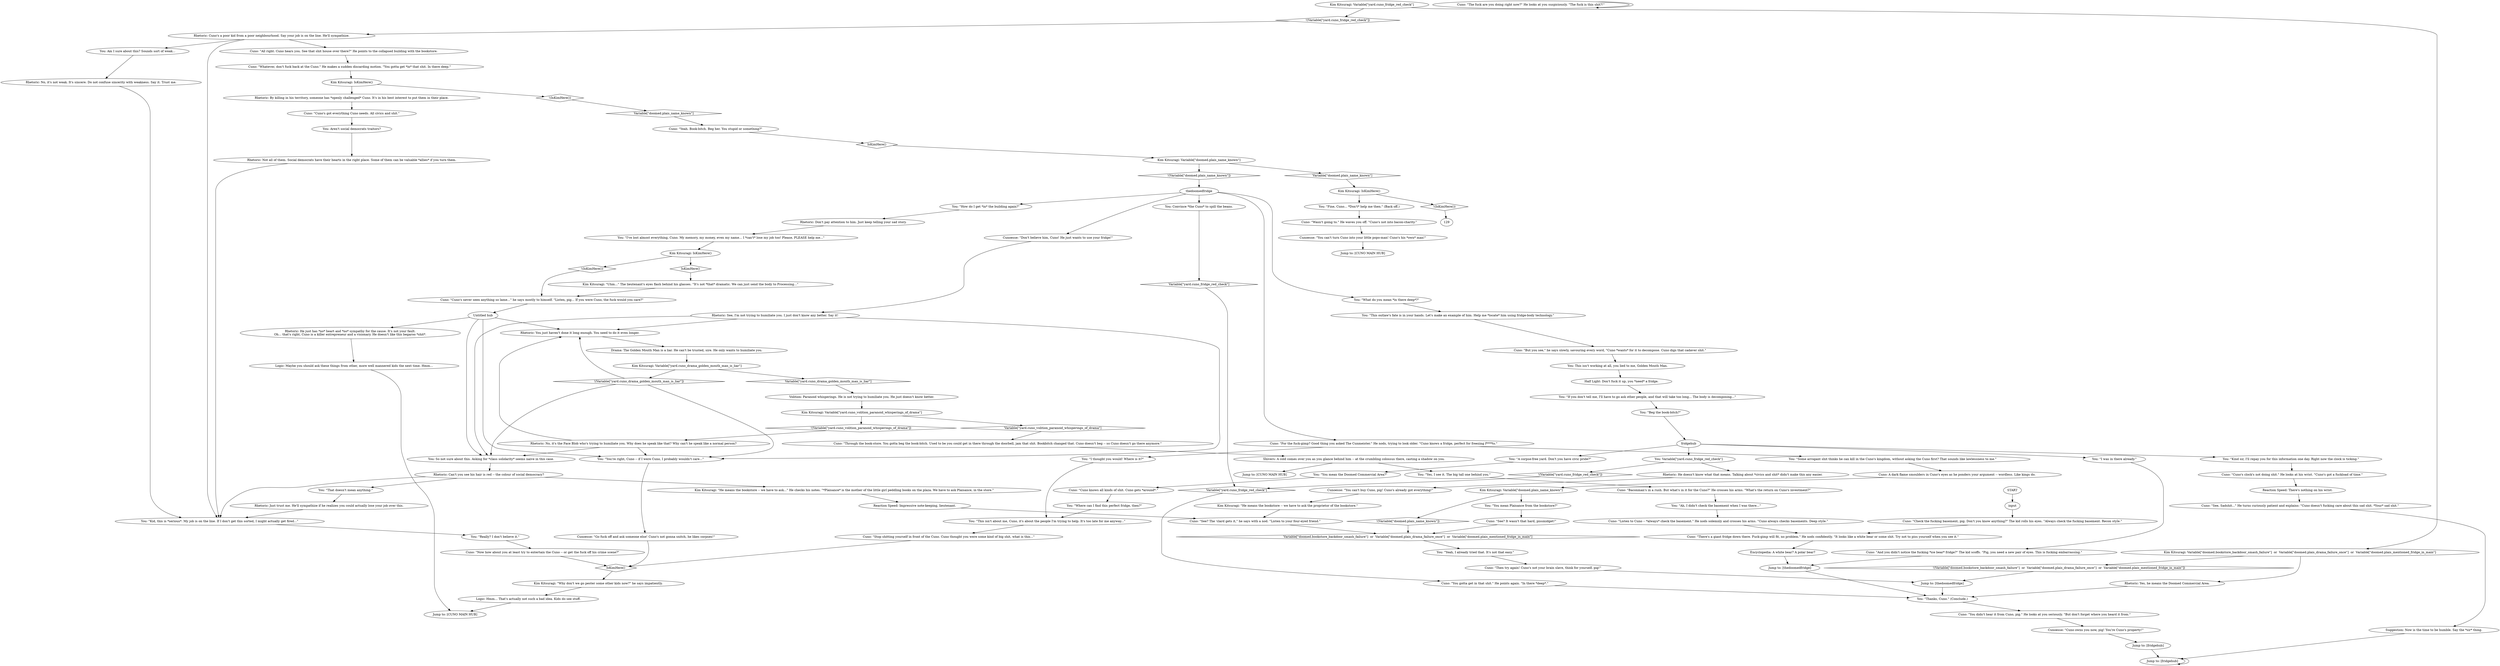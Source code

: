 # YARD / CUNO FRIDGE
# Ask if Cuno knows a place you could stash the dead body.
# ==================================================
digraph G {
	  0 [label="START"];
	  1 [label="input"];
	  2 [label="You: \"Yes, I see it. The big tall one behind you.\""];
	  3 [label="You: \"I've lost almost everything, Cuno. My memory, my money, even my name... I *can't* lose my job too! Please, PLEASE help me...\""];
	  4 [label="You: \"I thought you would! Where is it?\""];
	  5 [label="You: \"You're right, Cuno -- if I were Cuno, I probably wouldn't care...\""];
	  6 [label="Kim Kitsuragi: Variable[\"yard.cuno_volition_paranoid_whisperings_of_drama\"]"];
	  7 [label="Variable[\"yard.cuno_volition_paranoid_whisperings_of_drama\"]", shape=diamond];
	  8 [label="!(Variable[\"yard.cuno_volition_paranoid_whisperings_of_drama\"])", shape=diamond];
	  9 [label="Kim Kitsuragi: Variable[\"doomed.plais_name_known\"]"];
	  10 [label="Variable[\"doomed.plais_name_known\"]", shape=diamond];
	  11 [label="!(Variable[\"doomed.plais_name_known\"])", shape=diamond];
	  12 [label="Cuno: \"Cuno's clock's not doing shit.\" He looks at his wrist. \"Cuno's got a fuckload of time.\""];
	  13 [label="Kim Kitsuragi: \"Uhm...\" The lieutenant's eyes flash behind his glasses. \"It's not *that* dramatic. We can just send the body to Processing...\""];
	  14 [label="Cuno: \"Wasn't going to.\" He waves you off. \"Cuno's not into bacon-charity.\""];
	  15 [label="Cunoesse: \"You can't buy Cuno, pig! Cuno's already got everything!\""];
	  16 [label="Jump to: [CUNO MAIN HUB]"];
	  17 [label="Rhetoric: Can't you see his hair is red -- the colour of social democracy?"];
	  18 [label="Cuno: \"Then try again! Cuno's not your brain slave, think for yourself, pig!\""];
	  19 [label="Jump to: [thedoomedfridge]"];
	  20 [label="Logic: Maybe you should ask these things from other, more well mannered kids the next time. Hmm..."];
	  21 [label="Cuno: A dark flame smoulders in Cuno's eyes as he ponders your argument -- wordless. Like kings do."];
	  22 [label="Drama: The Golden Mouth Man is a liar. He can't be trusted, sire. He only wants to humiliate you."];
	  23 [label="You: \"Yeah, I already tried that. It's not that easy.\""];
	  24 [label="Cuno: \"And you didn't notice the fucking *ice bear* fridge?\" The kid scoffs. \"Pig, you need a new pair of eyes. This is fucking embarrassing.\""];
	  25 [label="Cuno: \"Listen to Cuno -- *always* check the basement.\" He nods solemnly and crosses his arms. \"Cuno always checks basements. Deep style.\""];
	  26 [label="Rhetoric: Cuno's a poor kid from a poor neighbourhood. Say your job is on the line. He'll sympathize."];
	  27 [label="Cunoesse: \"Cuno owns you now, pig! You're Cuno's property!\""];
	  28 [label="Rhetoric: No, it's not weak. It's sincere. Do not confuse sincerity with weakness. Say it. Trust me."];
	  29 [label="Jump to: [thedoomedfridge]"];
	  30 [label="Untitled hub"];
	  31 [label="Encyclopedia: A white bear? A polar bear?"];
	  32 [label="Rhetoric: Just trust me. He'll sympathize if he realizes you could actually lose your job over this."];
	  33 [label="Cuno: \"There's a giant fridge down there. Fuck-gimp will fit, no problem.\" He nods confidently. \"It looks like a white bear or some shit. Try not to piss yourself when you see it.\""];
	  34 [label="You: \"A corpse-free yard. Don't you have civic pride?\""];
	  35 [label="You: Am I sure about this? Sounds sort of weak..."];
	  36 [label="You: \"Where can I find this perfect fridge, then?\""];
	  37 [label="You: \"Kind sir, I'll repay you for this information one day. Right now the clock is ticking.\""];
	  38 [label="Jump to: [CUNO MAIN HUB]"];
	  39 [label="You: \"What do you mean *in there deep*?\""];
	  40 [label="Cunoesse: \"You can't turn Cuno into your little popo-man! Cuno's his *own* man!\""];
	  41 [label="Reaction Speed: There's nothing on his wrist."];
	  42 [label="Kim Kitsuragi: \"Why don't we go pester some other kids now?\" he says impatiently."];
	  43 [label="Cuno: \"You didn't hear it from Cuno, pig.\" He looks at you seriously. \"But don't forget where you heard it from.\""];
	  44 [label="You: \"Kid, this is *serious*. My job is on the line. If I don't get this sorted, I might actually get fired...\""];
	  45 [label="Rhetoric: No, it's the Face Blob who's trying to humiliate you. Why does he speak like that? Why can't he speak like a normal person?"];
	  46 [label="You: \"How do I get *in* the building again?\""];
	  47 [label="Cuno: \"See? The 'clard gets it,\" he says with a nod. \"Listen to your four-eyed friend.\""];
	  48 [label="Logic: Hmm... That's actually not such a bad idea. Kids do see stuff."];
	  49 [label="Reaction Speed: Impressive note-keeping, lieutenant."];
	  50 [label="You: \"That doesn't mean anything.\""];
	  51 [label="Kim Kitsuragi: IsKimHere()"];
	  52 [label="IsKimHere()", shape=diamond];
	  53 [label="!(IsKimHere())", shape=diamond];
	  54 [label="Cuno: \"Cuno's never seen anything so lame...\" he says mostly to himself. \"Listen, pig... If you were Cuno, the fuck would you care?\""];
	  55 [label="Cuno: \"Stop shitting yourself in front of the Cuno. Cuno thought you were some kind of big shit, what is this...\""];
	  56 [label="Rhetoric: Not all of them. Social democrats have their hearts in the right place. Some of them can be valuable *allies* if you turn them."];
	  57 [label="Kim Kitsuragi: Variable[\"yard.cuno_drama_golden_mouth_man_is_liar\"]"];
	  58 [label="Variable[\"yard.cuno_drama_golden_mouth_man_is_liar\"]", shape=diamond];
	  59 [label="!(Variable[\"yard.cuno_drama_golden_mouth_man_is_liar\"])", shape=diamond];
	  60 [label="Volition: Paranoid whisperings. He is not trying to humiliate you. He just doesn't know better."];
	  61 [label="Cuno: \"See? It wasn't that hard, pissmidget!\""];
	  62 [label="Kim Kitsuragi: Variable[\"yard.cuno_fridge_red_check\"]"];
	  63 [label="Variable[\"yard.cuno_fridge_red_check\"]", shape=diamond];
	  64 [label="!(Variable[\"yard.cuno_fridge_red_check\"])", shape=diamond];
	  65 [label="Kim Kitsuragi: Variable[\"doomed.bookstore_backdoor_smash_failure\"]  or  Variable[\"doomed.plais_drama_failure_once\"]  or  Variable[\"doomed.plais_mentioned_fridge_in_main\"]"];
	  66 [label="Variable[\"doomed.bookstore_backdoor_smash_failure\"]  or  Variable[\"doomed.plais_drama_failure_once\"]  or  Variable[\"doomed.plais_mentioned_fridge_in_main\"]", shape=diamond];
	  67 [label="!(Variable[\"doomed.bookstore_backdoor_smash_failure\"]  or  Variable[\"doomed.plais_drama_failure_once\"]  or  Variable[\"doomed.plais_mentioned_fridge_in_main\"])", shape=diamond];
	  68 [label="Rhetoric: Yes, he means the Doomed Commercial Area."];
	  69 [label="Kim Kitsuragi: IsKimHere()"];
	  70 [label="IsKimHere()", shape=diamond];
	  71 [label="!(IsKimHere())", shape=diamond];
	  72 [label="Rhetoric: By killing in his territory, someone has *openly challenged* Cuno. It's in his best interest to put them in their place."];
	  73 [label="Cuno: \"You gotta get in that shit.\" He points again. \"In there *deep*.\""];
	  74 [label="Cuno: \"Baconman's in a rush. But what's in it for the Cuno?\" He crosses his arms. \"What's the return on Cuno's investment?\""];
	  75 [label="You: \"This isn't about me, Cuno, it's about the people I'm trying to help. It's too late for me anyway...\""];
	  76 [label="You: So not sure about this. Asking for *class solidarity* seems naive in this case."];
	  77 [label="Cuno: \"All right. Cuno hears you. See that shit house over there?\" He points to the collapsed building with the bookstore."];
	  78 [label="Cuno: \"But you see,\" he says slowly, savouring every word, \"Cuno *wants* for it to decompose. Cuno digs that cadaver shit.\""];
	  79 [label="You: \"Beg the book-bitch?\""];
	  80 [label="Shivers: A cold comes over you as you glance behind him -- at the crumbling colossus there, casting a shadow on you."];
	  81 [label="Cuno: \"Whatever, don't fuck back at the Cuno.\" He makes a sudden discarding motion. \"You gotta get *in* that shit. In there deep.\""];
	  82 [label="Cuno: \"Cuno knows all kinds of shit. Cuno gets *around*.\""];
	  83 [label="Cuno: \"Now how about you at least try to entertain the Cuno -- or get the fuck off his crime scene?\""];
	  84 [label="Suggestion: Now is the time to be humble. Say the *sir* thing."];
	  85 [label="You: \"If you don't tell me, I'll have to go ask other people, and that will take too long... The body is decomposing...\""];
	  86 [label="Rhetoric: You just haven't done it long enough. You need to do it even longer."];
	  87 [label="Half Light: Don't fuck it up, you *need* a fridge."];
	  88 [label="You: \"Ah, I didn't check the basement when I was there...\""];
	  89 [label="Cuno: \"For the fuck-gimp? Good thing you asked The Cunmeister.\" He nods, trying to look older. \"Cuno knows a fridge, perfect for freezing f****ts.\""];
	  90 [label="Cuno: \"Check the fucking basement, pig. Don't you know anything?\" The kid rolls his eyes. \"Always check the fucking basement. Recon style.\""];
	  91 [label="You: \"This outlaw's fate is in your hands. Let's make an example of him. Help me *locate* him using fridge-body technology.\""];
	  92 [label="Kim Kitsuragi: Variable[\"doomed.plais_name_known\"]"];
	  93 [label="Variable[\"doomed.plais_name_known\"]", shape=diamond];
	  94 [label="!(Variable[\"doomed.plais_name_known\"])", shape=diamond];
	  95 [label="You: \"You mean Plaisance from the bookstore?\""];
	  96 [label="Cuno: \"Yeah. Book-bitch. Beg her. You stupid or something?\""];
	  97 [label="fridgehub"];
	  98 [label="Jump to: [fridgehub]"];
	  99 [label="Rhetoric: See, I'm not trying to humiliate you. I just don't know any better. Say it!"];
	  100 [label="Cuno: \"Through the book-store. You gotta beg the book-bitch. Used to be you could get in there through the doorbell, jam that shit. Bookbitch changed that. Cuno doesn't beg -- so Cuno doesn't go there anymore.\""];
	  101 [label="Rhetoric: Don't pay attention to him. Just keep telling your sad story."];
	  102 [label="Cuno: \"The fuck are you doing right now?\" He looks at you suspiciously. \"The fuck is this shit?!\""];
	  103 [label="You: \"Really? I don't believe it.\""];
	  104 [label="You: \"Some arrogant shit thinks he can kill in the Cuno's kingdom, without asking the Cuno first? That sounds like lawlessness to me.\""];
	  105 [label="Cuno: \"Cuno's got everything Cuno needs. All civics and shit.\""];
	  106 [label="You: \"You mean the Doomed Commercial Area?\""];
	  107 [label="Jump to: [CUNO MAIN HUB]"];
	  108 [label="Jump to: [fridgehub]"];
	  109 [label="Kim Kitsuragi: \"He means the bookstore -- we have to ask the proprietor of the bookstore.\""];
	  110 [label="thedoomedfridge"];
	  111 [label="You: \"Thanks, Cuno.\" (Conclude.)"];
	  112 [label="You: Convince *the Cuno* to spill the beans."];
	  113 [label="You: Variable[\"yard.cuno_fridge_red_check\"]"];
	  114 [label="Variable[\"yard.cuno_fridge_red_check\"]", shape=diamond];
	  115 [label="!(Variable[\"yard.cuno_fridge_red_check\"])", shape=diamond];
	  116 [label="Rhetoric: He doesn't know what that means. Talking about *civics and shit* didn't make this any easier."];
	  117 [label="You: Aren't social democrats traitors?"];
	  118 [label="Kim Kitsuragi: \"He means the bookstore -- we have to ask...\" He checks his notes. \"*Plaisance* is the mother of the little girl peddling books on the plaza. We have to ask Plaisance, in the store.\""];
	  119 [label="Kim Kitsuragi: IsKimHere()"];
	  120 [label="IsKimHere()", shape=diamond];
	  121 [label="!(IsKimHere())", shape=diamond];
	  122 [label="You: \"Fine, Cuno... *Don't* help me then.\" (Back off.)"];
	  123 [label="You: \"I was in there already.\""];
	  124 [label="Cunoesse: \"Don't believe him, Cuno! He just wants to use your fridge!\""];
	  125 [label="Cuno: \"See, Sadshit...\" He turns curiously patient and explains: \"Cuno doesn't fucking care about this sad shit. *Your* sad shit.\""];
	  126 [label="Cunoesse: \"Go fuck off and ask someone else! Cuno's not gonna snitch, he likes corpses!\""];
	  127 [label="You: This isn't working at all, you lied to me, Golden Mouth Man."];
	  128 [label="Rhetoric: He just has *no* heart and *no* sympathy for the cause. It's not your fault.\nOh... that's right, Cuno is a killer entrepreneur and a visionary. He doesn't like this begaroo *shit*."];
	  0 -> 1
	  1 -> 90
	  2 -> 74
	  3 -> 51
	  4 -> 75
	  5 -> 126
	  6 -> 8
	  6 -> 7
	  7 -> 100
	  8 -> 45
	  9 -> 10
	  9 -> 11
	  10 -> 119
	  11 -> 110
	  12 -> 41
	  13 -> 54
	  14 -> 40
	  15 -> 109
	  17 -> 50
	  17 -> 44
	  17 -> 118
	  18 -> 19
	  19 -> 111
	  20 -> 16
	  21 -> 92
	  22 -> 57
	  23 -> 18
	  24 -> 29
	  25 -> 33
	  26 -> 35
	  26 -> 44
	  26 -> 77
	  27 -> 108
	  28 -> 44
	  29 -> 111
	  30 -> 128
	  30 -> 76
	  30 -> 5
	  30 -> 86
	  31 -> 29
	  32 -> 44
	  33 -> 31
	  34 -> 106
	  35 -> 28
	  36 -> 75
	  37 -> 12
	  39 -> 91
	  40 -> 38
	  41 -> 125
	  42 -> 48
	  43 -> 27
	  44 -> 103
	  45 -> 76
	  45 -> 5
	  45 -> 86
	  46 -> 101
	  47 -> 66
	  48 -> 16
	  49 -> 47
	  50 -> 32
	  51 -> 52
	  51 -> 53
	  52 -> 13
	  53 -> 54
	  54 -> 30
	  55 -> 120
	  56 -> 44
	  57 -> 58
	  57 -> 59
	  58 -> 60
	  59 -> 76
	  59 -> 5
	  59 -> 86
	  60 -> 6
	  61 -> 66
	  62 -> 64
	  62 -> 65
	  63 -> 73
	  64 -> 26
	  65 -> 67
	  65 -> 68
	  66 -> 23
	  67 -> 19
	  68 -> 111
	  69 -> 72
	  69 -> 71
	  70 -> 9
	  71 -> 93
	  72 -> 105
	  73 -> 111
	  74 -> 88
	  75 -> 55
	  76 -> 17
	  77 -> 81
	  78 -> 127
	  79 -> 97
	  80 -> 2
	  80 -> 107
	  81 -> 69
	  82 -> 36
	  83 -> 120
	  84 -> 98
	  85 -> 79
	  86 -> 22
	  87 -> 85
	  88 -> 25
	  89 -> 104
	  89 -> 4
	  90 -> 33
	  91 -> 78
	  92 -> 94
	  92 -> 95
	  93 -> 96
	  94 -> 66
	  95 -> 61
	  96 -> 70
	  97 -> 113
	  97 -> 34
	  97 -> 123
	  97 -> 37
	  98 -> 98
	  99 -> 76
	  99 -> 5
	  99 -> 86
	  100 -> 80
	  101 -> 3
	  102 -> 102
	  103 -> 83
	  104 -> 21
	  105 -> 117
	  106 -> 82
	  108 -> 98
	  109 -> 47
	  110 -> 39
	  110 -> 46
	  110 -> 112
	  110 -> 89
	  110 -> 124
	  111 -> 43
	  112 -> 114
	  113 -> 115
	  113 -> 116
	  114 -> 63
	  115 -> 63
	  116 -> 15
	  117 -> 56
	  118 -> 49
	  119 -> 121
	  119 -> 122
	  120 -> 42
	  121 -> 129
	  122 -> 14
	  123 -> 24
	  124 -> 99
	  125 -> 84
	  126 -> 120
	  127 -> 87
	  128 -> 20
}

